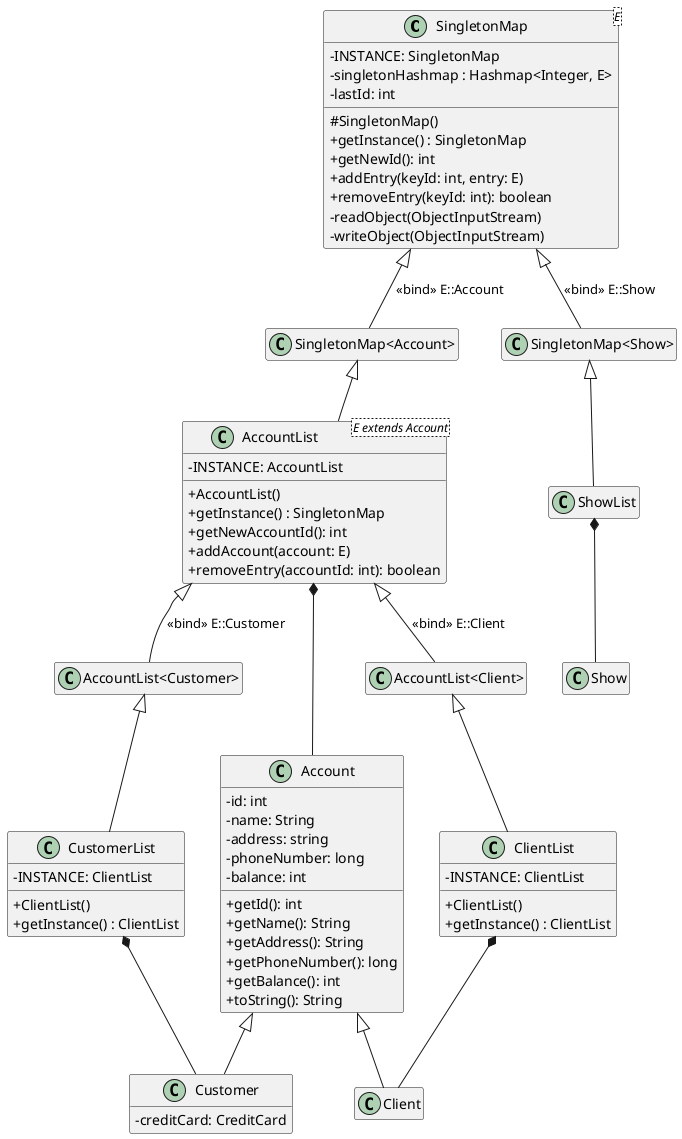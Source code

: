 @startuml

skinparam classAttributeIconSize 0
hide empty members

class SingletonMap<E> {
    -INSTANCE: SingletonMap
    -singletonHashmap : Hashmap<Integer, E>
    -lastId: int
    #SingletonMap()
    +getInstance() : SingletonMap
    +getNewId(): int
    +addEntry(keyId: int, entry: E)
    +removeEntry(keyId: int): boolean
    -readObject(ObjectInputStream)
    -writeObject(ObjectInputStream)
}

class AccountList<E extends Account> {
    -INSTANCE: AccountList
    +AccountList()
    +getInstance() : SingletonMap
    +getNewAccountId(): int
    +addAccount(account: E)
    +removeEntry(accountId: int): boolean
}

class ClientList {
    -INSTANCE: ClientList
    +ClientList()
    +getInstance() : ClientList
}

class CustomerList {
    -INSTANCE: ClientList
    +ClientList()
    +getInstance() : ClientList
}

class Account {
    -id: int
    -name: String
    -address: string
    -phoneNumber: long
    -balance: int
    +getId(): int
    +getName(): String
    +getAddress(): String
    +getPhoneNumber(): long
    +getBalance(): int
    +toString(): String
}

class Customer {
    -creditCard: CreditCard
}

SingletonMap <|-- "SingletonMap<Account>" : "«bind» E::Account"
SingletonMap <|-- "SingletonMap<Show>" : "«bind» E::Show"
"SingletonMap<Account>" <|-- AccountList
"SingletonMap<Show>" <|-- ShowList
AccountList <|-- "AccountList<Client>" : "«bind» E::Client"
AccountList <|-- "AccountList<Customer>" : "«bind» E::Customer"
"AccountList<Client>" <|-- ClientList
"AccountList<Customer>" <|-- CustomerList

Account <|-- Client
Account <|-- Customer

AccountList *-- Account
ClientList *-- Client
CustomerList *-- Customer
ShowList *-- Show

@enduml